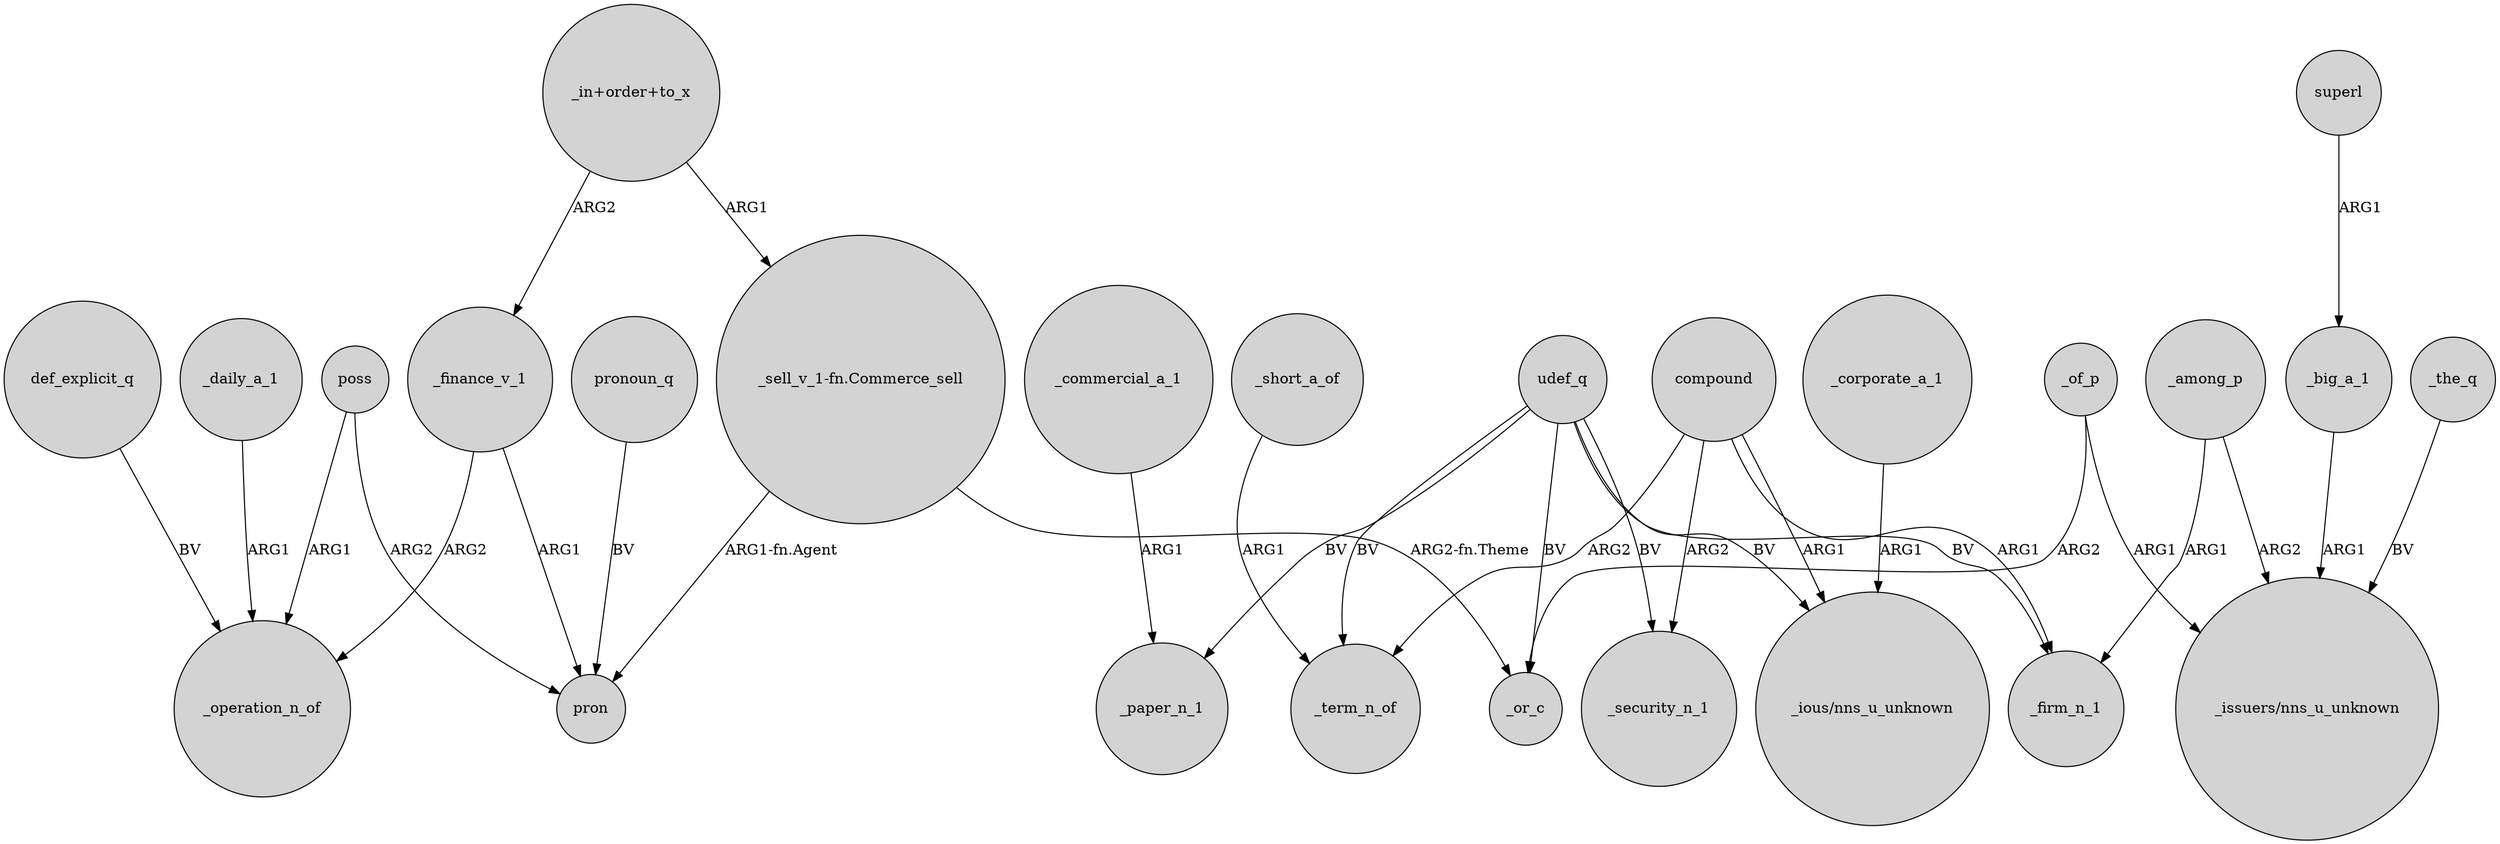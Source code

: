 digraph {
	node [shape=circle style=filled]
	poss -> pron [label=ARG2]
	compound -> _term_n_of [label=ARG2]
	poss -> _operation_n_of [label=ARG1]
	_big_a_1 -> "_issuers/nns_u_unknown" [label=ARG1]
	compound -> _security_n_1 [label=ARG2]
	udef_q -> _firm_n_1 [label=BV]
	_among_p -> "_issuers/nns_u_unknown" [label=ARG2]
	_short_a_of -> _term_n_of [label=ARG1]
	compound -> "_ious/nns_u_unknown" [label=ARG1]
	udef_q -> _or_c [label=BV]
	_daily_a_1 -> _operation_n_of [label=ARG1]
	_finance_v_1 -> pron [label=ARG1]
	_corporate_a_1 -> "_ious/nns_u_unknown" [label=ARG1]
	udef_q -> "_ious/nns_u_unknown" [label=BV]
	pronoun_q -> pron [label=BV]
	def_explicit_q -> _operation_n_of [label=BV]
	udef_q -> _security_n_1 [label=BV]
	_of_p -> _or_c [label=ARG2]
	udef_q -> _term_n_of [label=BV]
	_commercial_a_1 -> _paper_n_1 [label=ARG1]
	compound -> _firm_n_1 [label=ARG1]
	_of_p -> "_issuers/nns_u_unknown" [label=ARG1]
	udef_q -> _paper_n_1 [label=BV]
	"_sell_v_1-fn.Commerce_sell" -> _or_c [label="ARG2-fn.Theme"]
	"_in+order+to_x" -> "_sell_v_1-fn.Commerce_sell" [label=ARG1]
	"_sell_v_1-fn.Commerce_sell" -> pron [label="ARG1-fn.Agent"]
	"_in+order+to_x" -> _finance_v_1 [label=ARG2]
	superl -> _big_a_1 [label=ARG1]
	_the_q -> "_issuers/nns_u_unknown" [label=BV]
	_finance_v_1 -> _operation_n_of [label=ARG2]
	_among_p -> _firm_n_1 [label=ARG1]
}
